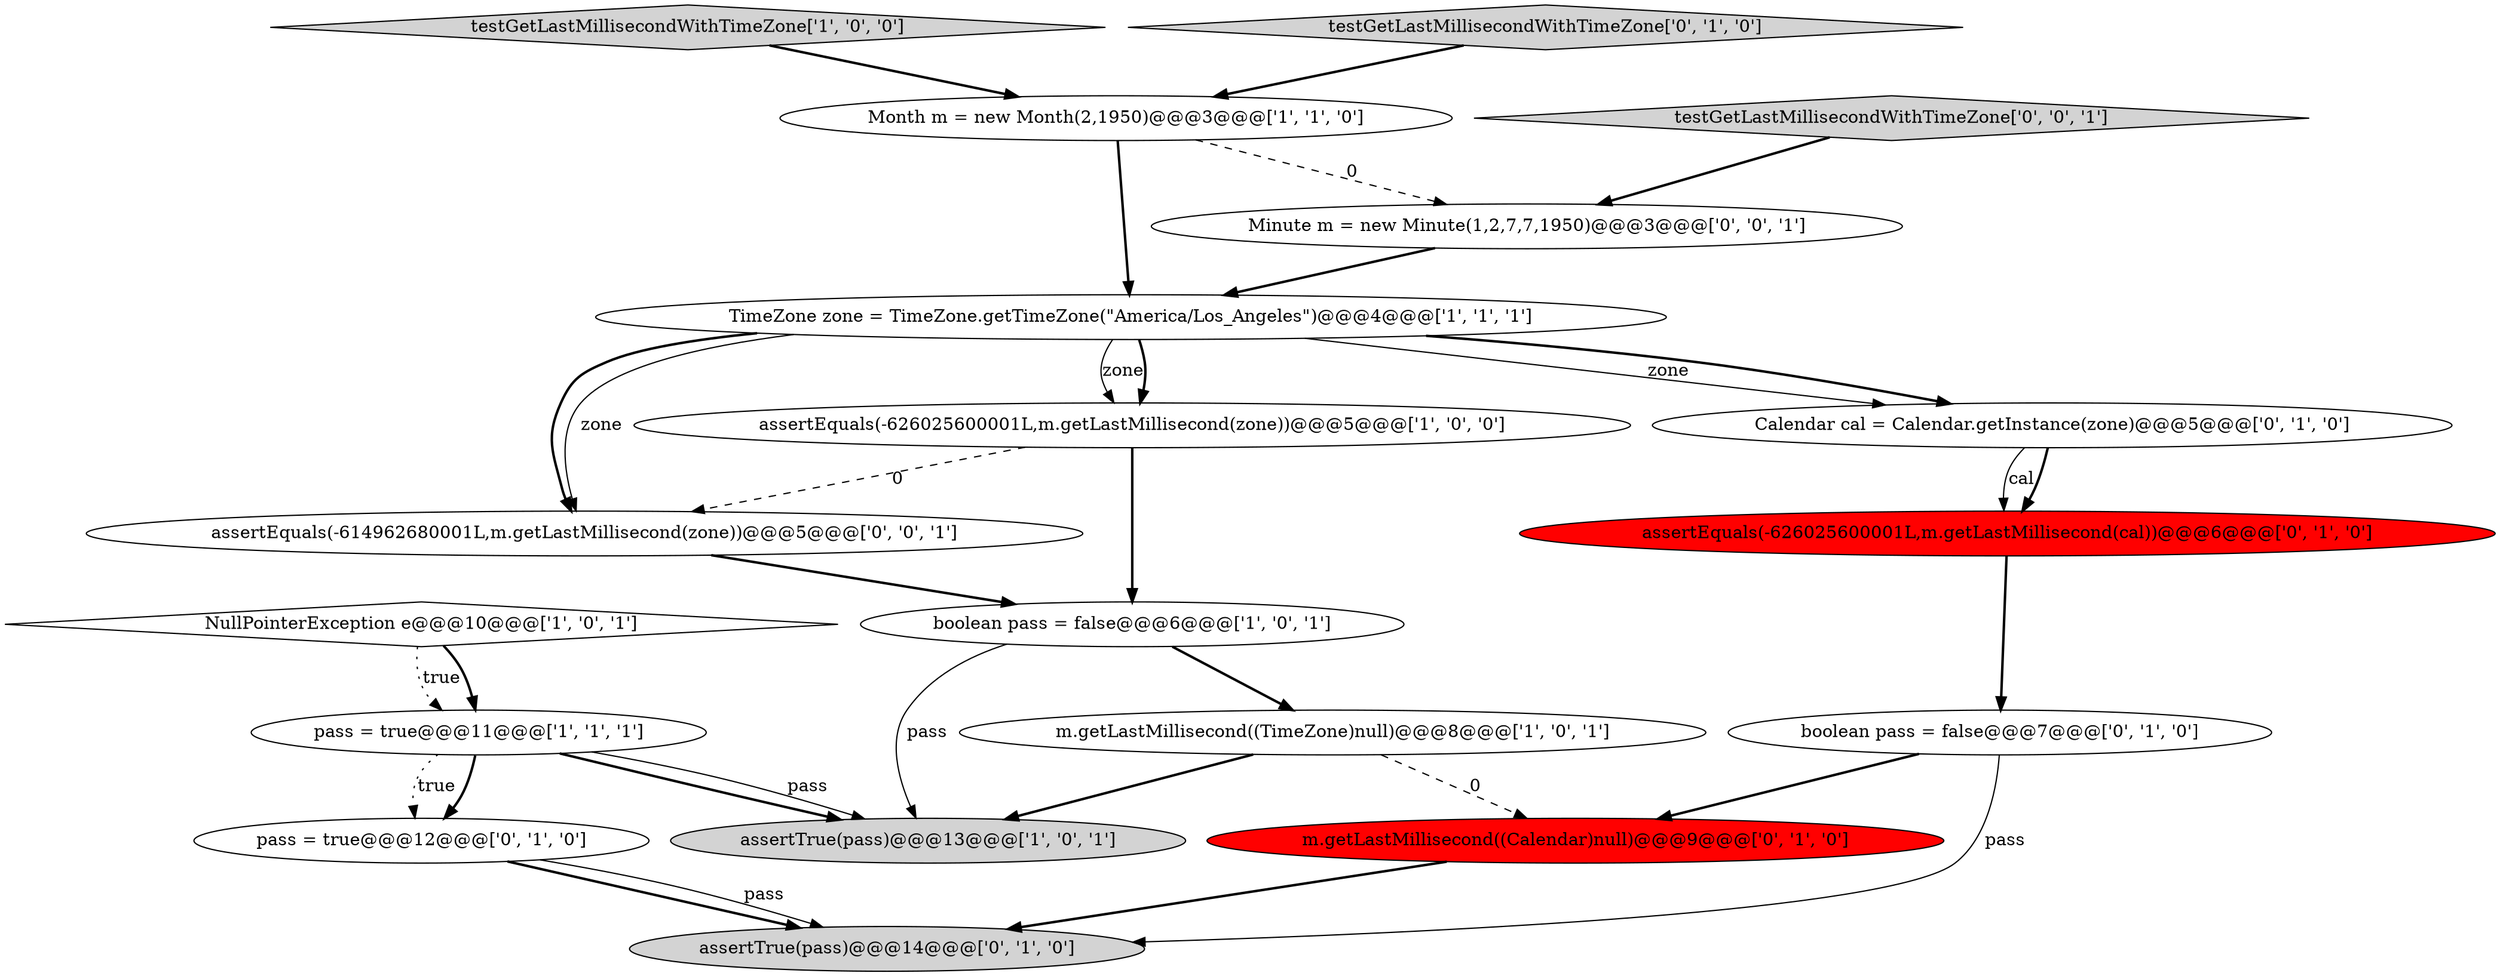 digraph {
18 [style = filled, label = "Minute m = new Minute(1,2,7,7,1950)@@@3@@@['0', '0', '1']", fillcolor = white, shape = ellipse image = "AAA0AAABBB3BBB"];
2 [style = filled, label = "boolean pass = false@@@6@@@['1', '0', '1']", fillcolor = white, shape = ellipse image = "AAA0AAABBB1BBB"];
7 [style = filled, label = "assertEquals(-626025600001L,m.getLastMillisecond(zone))@@@5@@@['1', '0', '0']", fillcolor = white, shape = ellipse image = "AAA0AAABBB1BBB"];
0 [style = filled, label = "m.getLastMillisecond((TimeZone)null)@@@8@@@['1', '0', '1']", fillcolor = white, shape = ellipse image = "AAA0AAABBB1BBB"];
6 [style = filled, label = "TimeZone zone = TimeZone.getTimeZone(\"America/Los_Angeles\")@@@4@@@['1', '1', '1']", fillcolor = white, shape = ellipse image = "AAA0AAABBB1BBB"];
8 [style = filled, label = "Month m = new Month(2,1950)@@@3@@@['1', '1', '0']", fillcolor = white, shape = ellipse image = "AAA0AAABBB1BBB"];
12 [style = filled, label = "Calendar cal = Calendar.getInstance(zone)@@@5@@@['0', '1', '0']", fillcolor = white, shape = ellipse image = "AAA0AAABBB2BBB"];
1 [style = filled, label = "assertTrue(pass)@@@13@@@['1', '0', '1']", fillcolor = lightgray, shape = ellipse image = "AAA0AAABBB1BBB"];
14 [style = filled, label = "m.getLastMillisecond((Calendar)null)@@@9@@@['0', '1', '0']", fillcolor = red, shape = ellipse image = "AAA1AAABBB2BBB"];
16 [style = filled, label = "assertEquals(-614962680001L,m.getLastMillisecond(zone))@@@5@@@['0', '0', '1']", fillcolor = white, shape = ellipse image = "AAA0AAABBB3BBB"];
5 [style = filled, label = "testGetLastMillisecondWithTimeZone['1', '0', '0']", fillcolor = lightgray, shape = diamond image = "AAA0AAABBB1BBB"];
9 [style = filled, label = "testGetLastMillisecondWithTimeZone['0', '1', '0']", fillcolor = lightgray, shape = diamond image = "AAA0AAABBB2BBB"];
13 [style = filled, label = "boolean pass = false@@@7@@@['0', '1', '0']", fillcolor = white, shape = ellipse image = "AAA0AAABBB2BBB"];
10 [style = filled, label = "assertEquals(-626025600001L,m.getLastMillisecond(cal))@@@6@@@['0', '1', '0']", fillcolor = red, shape = ellipse image = "AAA1AAABBB2BBB"];
3 [style = filled, label = "NullPointerException e@@@10@@@['1', '0', '1']", fillcolor = white, shape = diamond image = "AAA0AAABBB1BBB"];
15 [style = filled, label = "pass = true@@@12@@@['0', '1', '0']", fillcolor = white, shape = ellipse image = "AAA0AAABBB2BBB"];
11 [style = filled, label = "assertTrue(pass)@@@14@@@['0', '1', '0']", fillcolor = lightgray, shape = ellipse image = "AAA0AAABBB2BBB"];
17 [style = filled, label = "testGetLastMillisecondWithTimeZone['0', '0', '1']", fillcolor = lightgray, shape = diamond image = "AAA0AAABBB3BBB"];
4 [style = filled, label = "pass = true@@@11@@@['1', '1', '1']", fillcolor = white, shape = ellipse image = "AAA0AAABBB1BBB"];
5->8 [style = bold, label=""];
6->12 [style = solid, label="zone"];
7->16 [style = dashed, label="0"];
4->15 [style = bold, label=""];
6->16 [style = solid, label="zone"];
3->4 [style = dotted, label="true"];
8->6 [style = bold, label=""];
2->1 [style = solid, label="pass"];
4->15 [style = dotted, label="true"];
12->10 [style = solid, label="cal"];
16->2 [style = bold, label=""];
9->8 [style = bold, label=""];
3->4 [style = bold, label=""];
0->14 [style = dashed, label="0"];
2->0 [style = bold, label=""];
12->10 [style = bold, label=""];
15->11 [style = bold, label=""];
10->13 [style = bold, label=""];
18->6 [style = bold, label=""];
6->16 [style = bold, label=""];
7->2 [style = bold, label=""];
0->1 [style = bold, label=""];
6->7 [style = solid, label="zone"];
15->11 [style = solid, label="pass"];
8->18 [style = dashed, label="0"];
4->1 [style = bold, label=""];
4->1 [style = solid, label="pass"];
13->11 [style = solid, label="pass"];
6->7 [style = bold, label=""];
14->11 [style = bold, label=""];
13->14 [style = bold, label=""];
17->18 [style = bold, label=""];
6->12 [style = bold, label=""];
}

